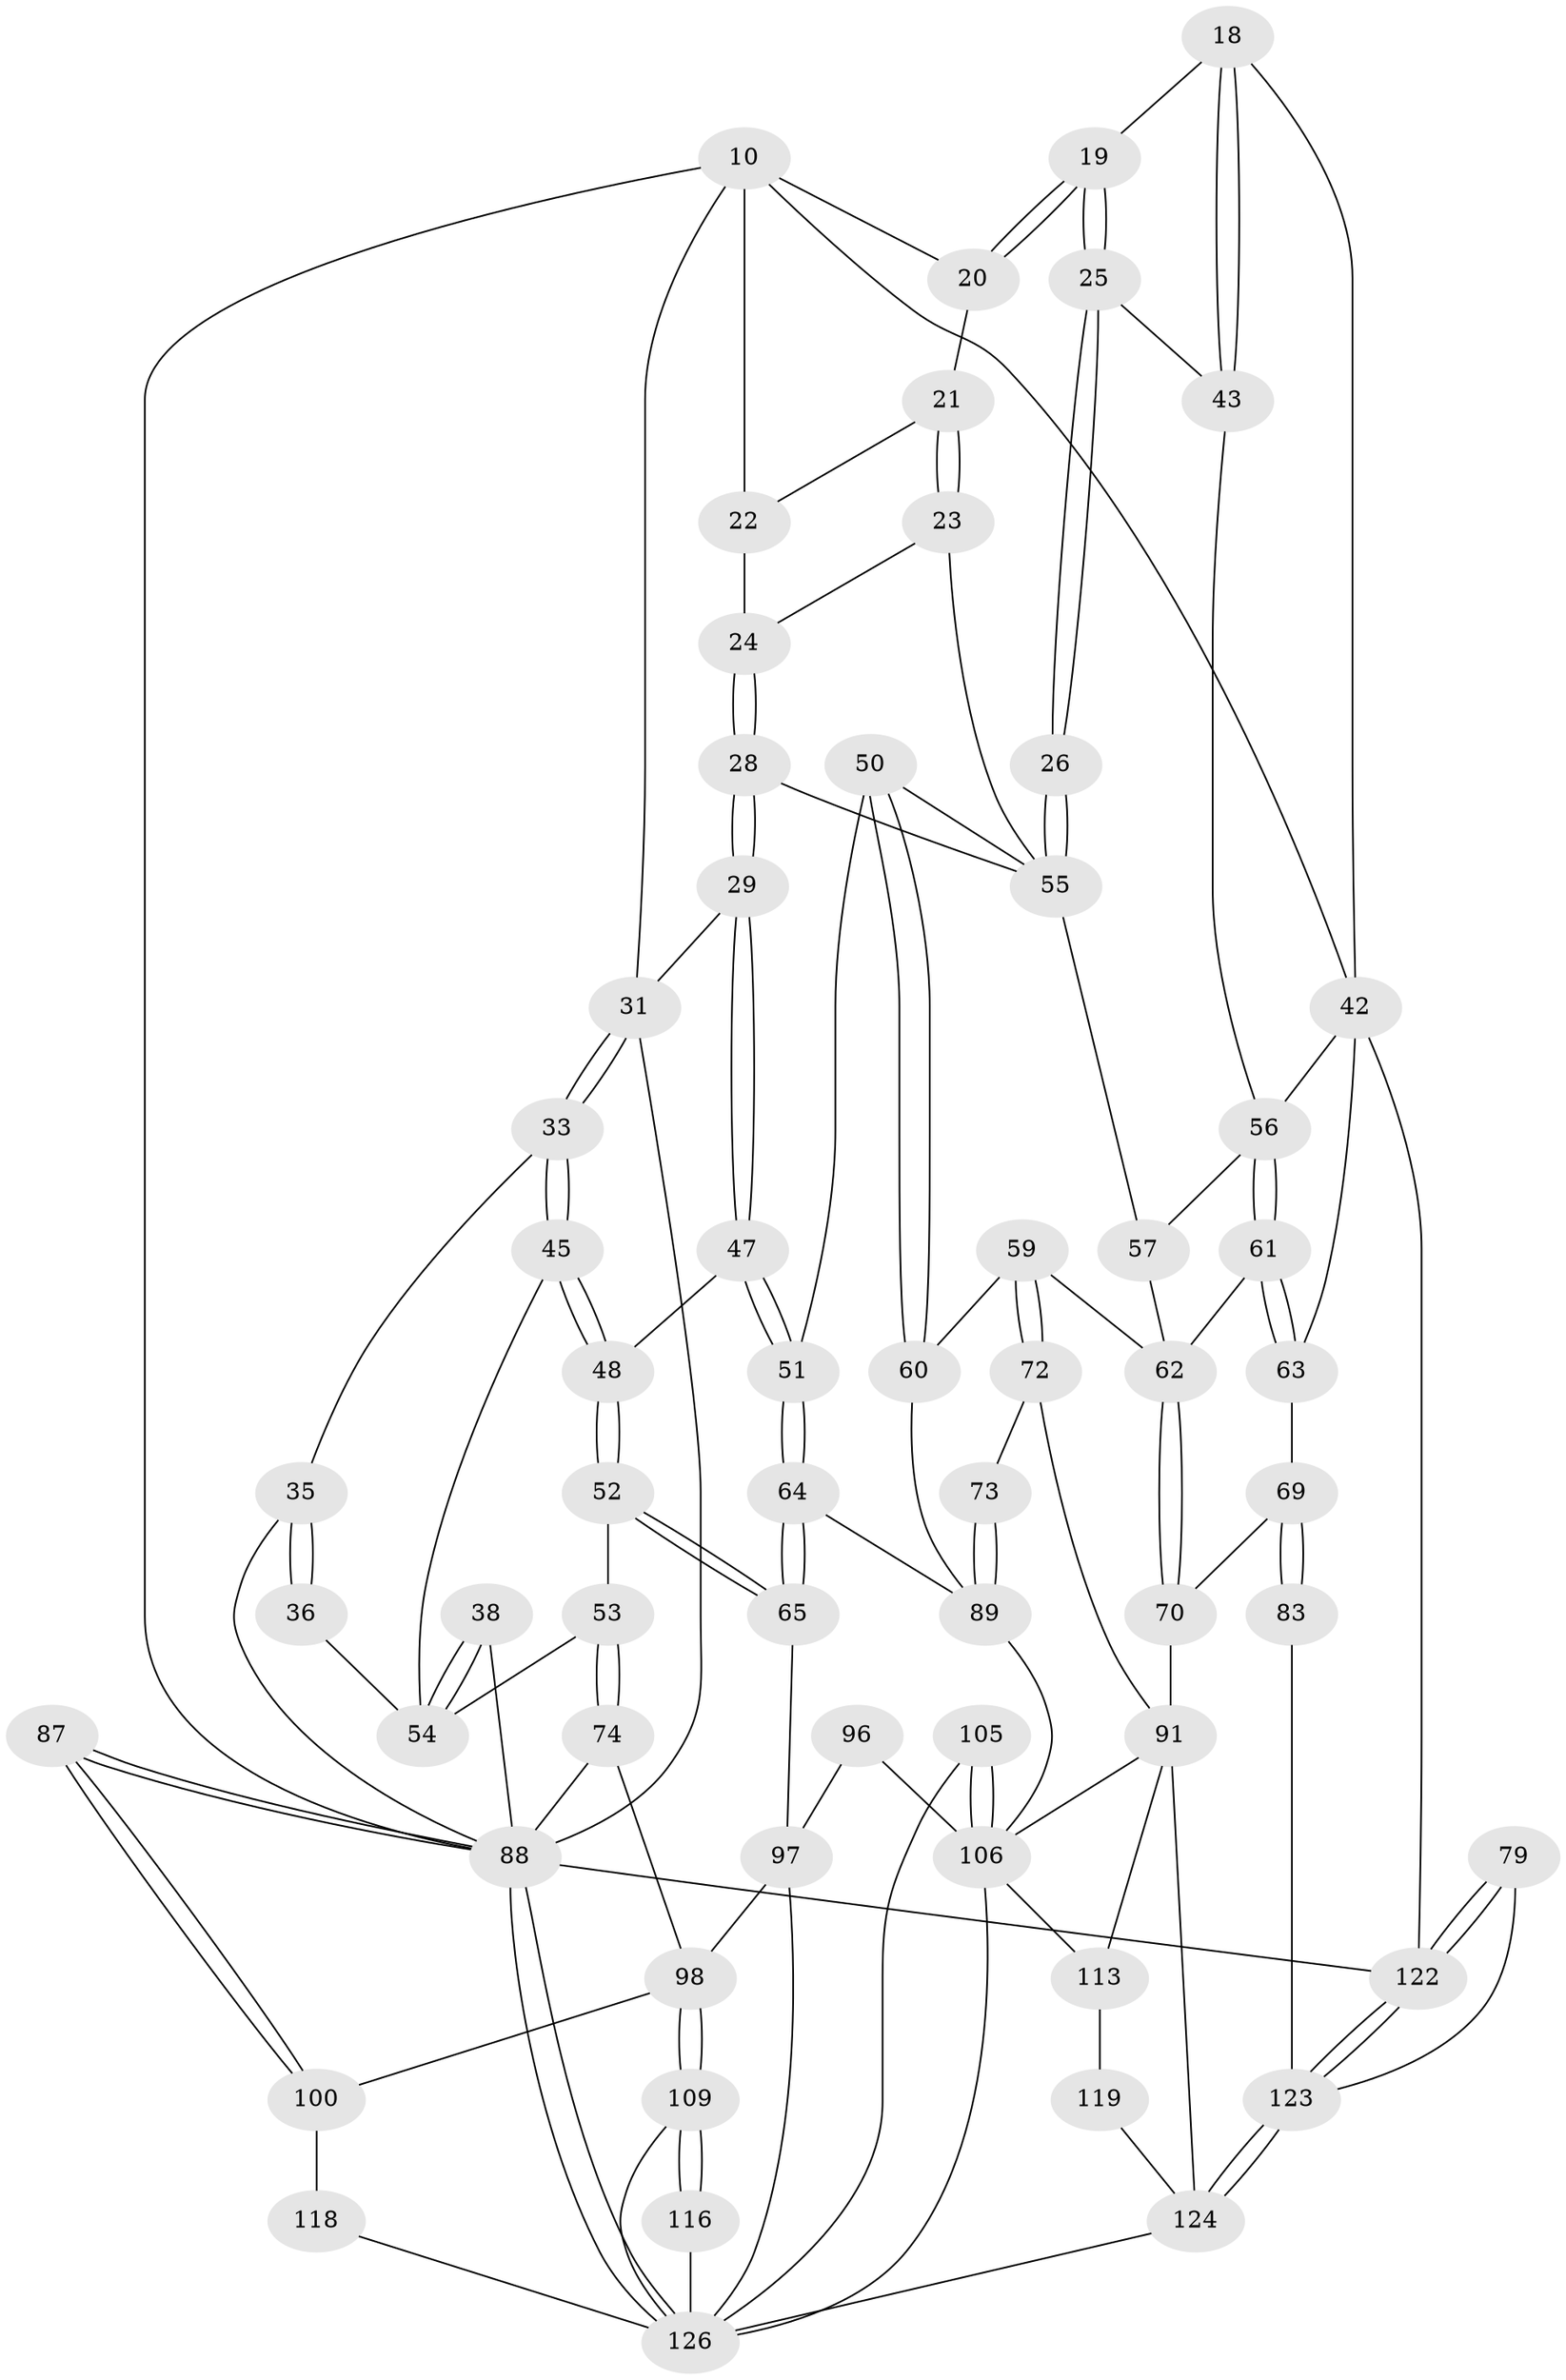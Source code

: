 // original degree distribution, {3: 0.015873015873015872, 5: 0.5238095238095238, 4: 0.23809523809523808, 6: 0.2222222222222222}
// Generated by graph-tools (version 1.1) at 2025/01/03/09/25 05:01:41]
// undirected, 63 vertices, 140 edges
graph export_dot {
graph [start="1"]
  node [color=gray90,style=filled];
  10 [pos="+0.29351268940165176+0",super="+9+6+7"];
  18 [pos="+0.7947559720434921+0.14180488176935646"];
  19 [pos="+0.629573903199041+0.11109661186765343"];
  20 [pos="+0.6243266384644468+0.09182267346288386",super="+13"];
  21 [pos="+0.591532380700066+0.09406024556158454",super="+12"];
  22 [pos="+0.48496376105987427+0.10549313294829331",super="+11"];
  23 [pos="+0.5183053827408192+0.1357845661283012"];
  24 [pos="+0.4887595113924698+0.11342614393205909"];
  25 [pos="+0.6169716207064406+0.2207100818944303"];
  26 [pos="+0.6016019514410031+0.23676260275559294"];
  28 [pos="+0.4273341533288434+0.2256972251194967"];
  29 [pos="+0.3925891540487091+0.23048706456065807"];
  31 [pos="+0.20948740635684898+0.1639512143704522",super="+16+30"];
  33 [pos="+0.19928110326431991+0.17606915709730472"];
  35 [pos="+0.018045406395677168+0.07876614409553831",super="+34"];
  36 [pos="+0.03866722593239698+0.21077448571307647"];
  38 [pos="+0+0.44179279828236084"];
  42 [pos="+0.9927379977475623+0.300428807800867",super="+17+3+41"];
  43 [pos="+0.7706558133330009+0.1954506152950116"];
  45 [pos="+0.1958479640139693+0.19659406533348567"];
  47 [pos="+0.33613069259859557+0.39433226930106896"];
  48 [pos="+0.3287065842955382+0.39525830487608143"];
  50 [pos="+0.46771408549091553+0.4434274053833417"];
  51 [pos="+0.40992234278157114+0.4311701436392903"];
  52 [pos="+0.2026230406564249+0.46506282617006867"];
  53 [pos="+0.17002246671973398+0.46989580634018785"];
  54 [pos="+0.16713210623993122+0.4691900623685266",super="+46+37"];
  55 [pos="+0.602442392270014+0.24387816989191755",super="+49+27"];
  56 [pos="+0.7570842363719013+0.34552011978962227",super="+44"];
  57 [pos="+0.6429888161027962+0.3105217315990732"];
  59 [pos="+0.5272404956933573+0.4847706326115984"];
  60 [pos="+0.5184340358510366+0.4822985019085772"];
  61 [pos="+0.7749572388653453+0.43282847101911803"];
  62 [pos="+0.6335106066894955+0.4886744525435193",super="+58"];
  63 [pos="+0.8761982296075507+0.49212013394332543"];
  64 [pos="+0.34093224121339194+0.6529164890357819"];
  65 [pos="+0.3403883267644871+0.6531058497181658"];
  69 [pos="+0.7061231055328606+0.6133515733788901",super="+68"];
  70 [pos="+0.6946399655992609+0.6102743237791366"];
  72 [pos="+0.5668427016602172+0.661641037334633"];
  73 [pos="+0.5421120734382764+0.6766169298797192"];
  74 [pos="+0.1912103885882275+0.7163081976980267"];
  79 [pos="+1+0.7807018358997494"];
  83 [pos="+0.7310507116772124+0.6570735362441809",super="+82"];
  87 [pos="+0+0.7483214473252358"];
  88 [pos="+0+1",super="+5+75"];
  89 [pos="+0.48188178808016335+0.7448721707302584",super="+67+66"];
  91 [pos="+0.5474929565739358+0.8076711001534382",super="+90+86"];
  96 [pos="+0.37382755983864313+0.8473697420137231",super="+95"];
  97 [pos="+0.25964033483473253+0.7412874618230081",super="+77+76"];
  98 [pos="+0.12977483461303907+0.7952324205919185",super="+78"];
  100 [pos="+0+0.7950648689343385",super="+99"];
  105 [pos="+0.4030851462121905+0.9394415316564017"];
  106 [pos="+0.3821305093228776+0.917654010851699",super="+103+104"];
  109 [pos="+0.14661489206086864+0.8269498058270051",super="+108"];
  113 [pos="+0.4443597153556291+0.9275685421221336",super="+112"];
  116 [pos="+0.12997250417244174+1"];
  118 [pos="+0.09629397185343064+1"];
  119 [pos="+0.5305251609646287+0.952159772256325",super="+114"];
  122 [pos="+1+1",super="+4+40"];
  123 [pos="+1+1",super="+101+80+81+84"];
  124 [pos="+0.6694156507193889+1",super="+120+111"];
  126 [pos="+0.1264566044986804+1",super="+121+125"];
  10 -- 22 [weight=2];
  10 -- 88;
  10 -- 42;
  10 -- 20;
  10 -- 31 [weight=2];
  18 -- 19;
  18 -- 43;
  18 -- 43;
  18 -- 42;
  19 -- 20;
  19 -- 20;
  19 -- 25;
  19 -- 25;
  20 -- 21 [weight=2];
  21 -- 23;
  21 -- 23;
  21 -- 22;
  22 -- 24;
  23 -- 24;
  23 -- 55;
  24 -- 28;
  24 -- 28;
  25 -- 26;
  25 -- 26;
  25 -- 43;
  26 -- 55 [weight=2];
  26 -- 55;
  28 -- 29;
  28 -- 29;
  28 -- 55;
  29 -- 47;
  29 -- 47;
  29 -- 31;
  31 -- 33;
  31 -- 33;
  31 -- 88;
  33 -- 45;
  33 -- 45;
  33 -- 35;
  35 -- 36 [weight=2];
  35 -- 36;
  35 -- 88;
  36 -- 54;
  38 -- 54 [weight=2];
  38 -- 54;
  38 -- 88;
  42 -- 122 [weight=2];
  42 -- 63;
  42 -- 56;
  43 -- 56;
  45 -- 48;
  45 -- 48;
  45 -- 54;
  47 -- 48;
  47 -- 51;
  47 -- 51;
  48 -- 52;
  48 -- 52;
  50 -- 51;
  50 -- 60;
  50 -- 60;
  50 -- 55;
  51 -- 64;
  51 -- 64;
  52 -- 53;
  52 -- 65;
  52 -- 65;
  53 -- 54;
  53 -- 74;
  53 -- 74;
  55 -- 57;
  56 -- 57;
  56 -- 61;
  56 -- 61;
  57 -- 62;
  59 -- 60;
  59 -- 72;
  59 -- 72;
  59 -- 62;
  60 -- 89;
  61 -- 62;
  61 -- 63;
  61 -- 63;
  62 -- 70;
  62 -- 70;
  63 -- 69;
  64 -- 65;
  64 -- 65;
  64 -- 89;
  65 -- 97;
  69 -- 70;
  69 -- 83 [weight=2];
  69 -- 83;
  70 -- 91;
  72 -- 73;
  72 -- 91;
  73 -- 89 [weight=2];
  73 -- 89;
  74 -- 98;
  74 -- 88;
  79 -- 122 [weight=2];
  79 -- 122;
  79 -- 123;
  83 -- 123 [weight=2];
  87 -- 88 [weight=2];
  87 -- 88;
  87 -- 100;
  87 -- 100;
  88 -- 126;
  88 -- 126;
  88 -- 122 [weight=2];
  89 -- 106;
  91 -- 106;
  91 -- 124 [weight=2];
  91 -- 113;
  96 -- 97 [weight=2];
  96 -- 106 [weight=2];
  97 -- 126;
  97 -- 98;
  98 -- 109;
  98 -- 109;
  98 -- 100;
  100 -- 118 [weight=2];
  105 -- 106 [weight=2];
  105 -- 106;
  105 -- 126;
  106 -- 113;
  106 -- 126;
  109 -- 116 [weight=2];
  109 -- 116;
  109 -- 126;
  113 -- 119 [weight=2];
  116 -- 126;
  118 -- 126;
  119 -- 124 [weight=2];
  122 -- 123;
  122 -- 123;
  123 -- 124 [weight=3];
  123 -- 124;
  124 -- 126;
}
